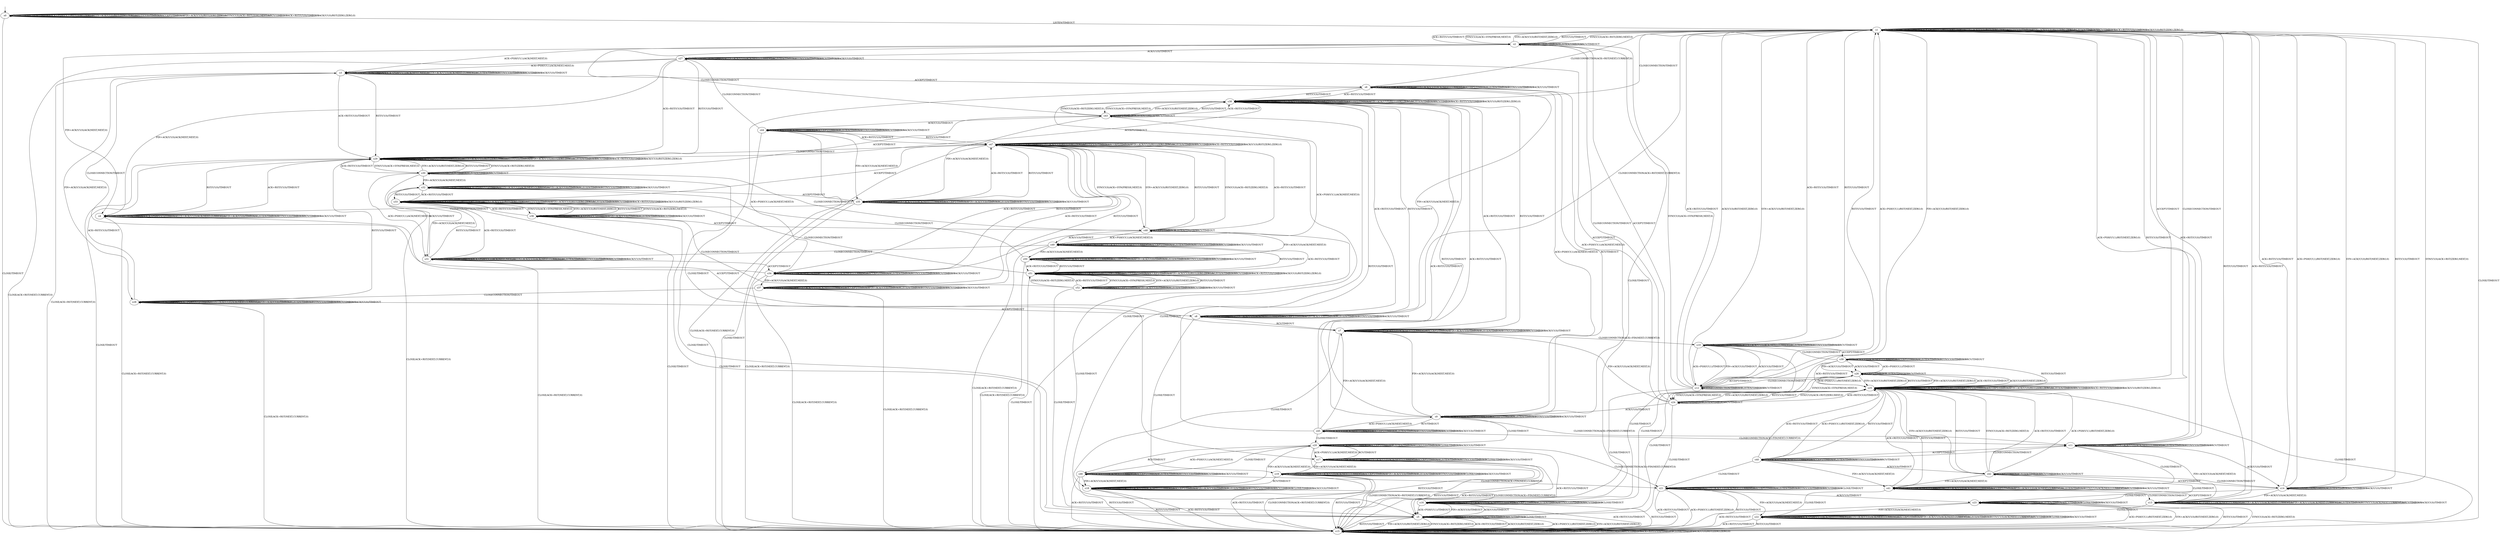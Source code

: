 digraph h10 {
s0 [label="s0"];
s1 [label="s1"];
s15 [label="s15"];
s2 [label="s2"];
s25 [label="s25"];
s3 [label="s3"];
s4 [label="s4"];
s5 [label="s5"];
s24 [label="s24"];
s27 [label="s27"];
s6 [label="s6"];
s7 [label="s7"];
s28 [label="s28"];
s29 [label="s29"];
s8 [label="s8"];
s9 [label="s9"];
s10 [label="s10"];
s17 [label="s17"];
s18 [label="s18"];
s30 [label="s30"];
s38 [label="s38"];
s11 [label="s11"];
s12 [label="s12"];
s16 [label="s16"];
s19 [label="s19"];
s20 [label="s20"];
s31 [label="s31"];
s32 [label="s32"];
s39 [label="s39"];
s43 [label="s43"];
s45 [label="s45"];
s13 [label="s13"];
s14 [label="s14"];
s21 [label="s21"];
s26 [label="s26"];
s33 [label="s33"];
s34 [label="s34"];
s35 [label="s35"];
s40 [label="s40"];
s44 [label="s44"];
s46 [label="s46"];
s22 [label="s22"];
s23 [label="s23"];
s36 [label="s36"];
s37 [label="s37"];
s41 [label="s41"];
s42 [label="s42"];
s47 [label="s47"];
s48 [label="s48"];
s49 [label="s49"];
s50 [label="s50"];
s51 [label="s51"];
s52 [label="s52"];
s0 -> s0 [label="CLOSECONNECTION/TIMEOUT"];
s0 -> s0 [label="ACK+PSH(V,V,1)/RST(ZERO,ZERO,0)"];
s0 -> s0 [label="SYN+ACK(V,V,0)/RST(ZERO,ZERO,0)"];
s0 -> s0 [label="RST(V,V,0)/TIMEOUT"];
s0 -> s0 [label="ACCEPT/TIMEOUT"];
s0 -> s0 [label="FIN+ACK(V,V,0)/RST(ZERO,ZERO,0)"];
s0 -> s1 [label="LISTEN/TIMEOUT"];
s0 -> s0 [label="SYN(V,V,0)/ACK+RST(ZERO,NEXT,0)"];
s0 -> s0 [label="RCV/TIMEOUT"];
s0 -> s0 [label="ACK+RST(V,V,0)/TIMEOUT"];
s0 -> s15 [label="CLOSE/TIMEOUT"];
s0 -> s0 [label="ACK(V,V,0)/RST(ZERO,ZERO,0)"];
s1 -> s1 [label="CLOSECONNECTION/TIMEOUT"];
s1 -> s1 [label="ACK+PSH(V,V,1)/RST(ZERO,ZERO,0)"];
s1 -> s1 [label="SYN+ACK(V,V,0)/RST(ZERO,ZERO,0)"];
s1 -> s1 [label="RST(V,V,0)/TIMEOUT"];
s1 -> s25 [label="ACCEPT/TIMEOUT"];
s1 -> s1 [label="FIN+ACK(V,V,0)/RST(ZERO,ZERO,0)"];
s1 -> s1 [label="LISTEN/TIMEOUT"];
s1 -> s2 [label="SYN(V,V,0)/ACK+SYN(FRESH,NEXT,0)"];
s1 -> s1 [label="RCV/TIMEOUT"];
s1 -> s1 [label="ACK+RST(V,V,0)/TIMEOUT"];
s1 -> s15 [label="CLOSE/TIMEOUT"];
s1 -> s1 [label="ACK(V,V,0)/RST(ZERO,ZERO,0)"];
s15 -> s15 [label="CLOSECONNECTION/TIMEOUT"];
s15 -> s15 [label="ACK+PSH(V,V,1)/RST(ZERO,ZERO,0)"];
s15 -> s15 [label="SYN+ACK(V,V,0)/RST(ZERO,ZERO,0)"];
s15 -> s15 [label="RST(V,V,0)/TIMEOUT"];
s15 -> s15 [label="ACCEPT/TIMEOUT"];
s15 -> s15 [label="FIN+ACK(V,V,0)/RST(ZERO,ZERO,0)"];
s15 -> s15 [label="LISTEN/TIMEOUT"];
s15 -> s15 [label="SYN(V,V,0)/ACK+RST(ZERO,NEXT,0)"];
s15 -> s15 [label="RCV/TIMEOUT"];
s15 -> s15 [label="ACK+RST(V,V,0)/TIMEOUT"];
s15 -> s15 [label="CLOSE/TIMEOUT"];
s15 -> s15 [label="ACK(V,V,0)/RST(ZERO,ZERO,0)"];
s2 -> s2 [label="CLOSECONNECTION/TIMEOUT"];
s2 -> s3 [label="ACK+PSH(V,V,1)/ACK(NEXT,NEXT,0)"];
s2 -> s1 [label="SYN+ACK(V,V,0)/RST(NEXT,ZERO,0)"];
s2 -> s1 [label="RST(V,V,0)/TIMEOUT"];
s2 -> s24 [label="ACCEPT/TIMEOUT"];
s2 -> s4 [label="FIN+ACK(V,V,0)/ACK(NEXT,NEXT,0)"];
s2 -> s2 [label="LISTEN/TIMEOUT"];
s2 -> s1 [label="SYN(V,V,0)/ACK+RST(ZERO,NEXT,0)"];
s2 -> s2 [label="RCV/TIMEOUT"];
s2 -> s1 [label="ACK+RST(V,V,0)/TIMEOUT"];
s2 -> s5 [label="CLOSE/TIMEOUT"];
s2 -> s27 [label="ACK(V,V,0)/TIMEOUT"];
s25 -> s1 [label="CLOSECONNECTION/TIMEOUT"];
s25 -> s25 [label="ACK+PSH(V,V,1)/RST(ZERO,ZERO,0)"];
s25 -> s25 [label="SYN+ACK(V,V,0)/RST(ZERO,ZERO,0)"];
s25 -> s25 [label="RST(V,V,0)/TIMEOUT"];
s25 -> s25 [label="ACCEPT/TIMEOUT"];
s25 -> s25 [label="FIN+ACK(V,V,0)/RST(ZERO,ZERO,0)"];
s25 -> s25 [label="LISTEN/TIMEOUT"];
s25 -> s24 [label="SYN(V,V,0)/ACK+SYN(FRESH,NEXT,0)"];
s25 -> s25 [label="RCV/TIMEOUT"];
s25 -> s25 [label="ACK+RST(V,V,0)/TIMEOUT"];
s25 -> s15 [label="CLOSE/TIMEOUT"];
s25 -> s25 [label="ACK(V,V,0)/RST(ZERO,ZERO,0)"];
s3 -> s3 [label="CLOSECONNECTION/TIMEOUT"];
s3 -> s3 [label="ACK+PSH(V,V,1)/ACK(NEXT,NEXT,0)"];
s3 -> s3 [label="SYN+ACK(V,V,0)/ACK(NEXT,CURRENT,0)"];
s3 -> s29 [label="RST(V,V,0)/TIMEOUT"];
s3 -> s6 [label="ACCEPT/TIMEOUT"];
s3 -> s28 [label="FIN+ACK(V,V,0)/ACK(NEXT,NEXT,0)"];
s3 -> s3 [label="LISTEN/TIMEOUT"];
s3 -> s3 [label="SYN(V,V,0)/TIMEOUT"];
s3 -> s3 [label="RCV/TIMEOUT"];
s3 -> s29 [label="ACK+RST(V,V,0)/TIMEOUT"];
s3 -> s15 [label="CLOSE/ACK+RST(NEXT,CURRENT,0)"];
s3 -> s3 [label="ACK(V,V,0)/TIMEOUT"];
s4 -> s4 [label="CLOSECONNECTION/TIMEOUT"];
s4 -> s4 [label="ACK+PSH(V,V,1)/TIMEOUT"];
s4 -> s4 [label="SYN+ACK(V,V,0)/ACK(NEXT,CURRENT,0)"];
s4 -> s29 [label="RST(V,V,0)/TIMEOUT"];
s4 -> s7 [label="ACCEPT/TIMEOUT"];
s4 -> s4 [label="FIN+ACK(V,V,0)/TIMEOUT"];
s4 -> s4 [label="LISTEN/TIMEOUT"];
s4 -> s4 [label="SYN(V,V,0)/TIMEOUT"];
s4 -> s4 [label="RCV/TIMEOUT"];
s4 -> s29 [label="ACK+RST(V,V,0)/TIMEOUT"];
s4 -> s15 [label="CLOSE/ACK+RST(NEXT,CURRENT,0)"];
s4 -> s4 [label="ACK(V,V,0)/TIMEOUT"];
s5 -> s5 [label="CLOSECONNECTION/TIMEOUT"];
s5 -> s15 [label="ACK+PSH(V,V,1)/RST(NEXT,ZERO,0)"];
s5 -> s15 [label="SYN+ACK(V,V,0)/RST(NEXT,ZERO,0)"];
s5 -> s15 [label="RST(V,V,0)/TIMEOUT"];
s5 -> s5 [label="ACCEPT/TIMEOUT"];
s5 -> s15 [label="FIN+ACK(V,V,0)/RST(NEXT,ZERO,0)"];
s5 -> s5 [label="LISTEN/TIMEOUT"];
s5 -> s15 [label="SYN(V,V,0)/ACK+RST(ZERO,NEXT,0)"];
s5 -> s5 [label="RCV/TIMEOUT"];
s5 -> s15 [label="ACK+RST(V,V,0)/TIMEOUT"];
s5 -> s5 [label="CLOSE/TIMEOUT"];
s5 -> s15 [label="ACK(V,V,0)/RST(NEXT,ZERO,0)"];
s24 -> s2 [label="CLOSECONNECTION/TIMEOUT"];
s24 -> s6 [label="ACK+PSH(V,V,1)/ACK(NEXT,NEXT,0)"];
s24 -> s25 [label="SYN+ACK(V,V,0)/RST(NEXT,ZERO,0)"];
s24 -> s25 [label="RST(V,V,0)/TIMEOUT"];
s24 -> s24 [label="ACCEPT/TIMEOUT"];
s24 -> s7 [label="FIN+ACK(V,V,0)/ACK(NEXT,NEXT,0)"];
s24 -> s24 [label="LISTEN/TIMEOUT"];
s24 -> s25 [label="SYN(V,V,0)/ACK+RST(ZERO,NEXT,0)"];
s24 -> s24 [label="RCV/TIMEOUT"];
s24 -> s25 [label="ACK+RST(V,V,0)/TIMEOUT"];
s24 -> s5 [label="CLOSE/TIMEOUT"];
s24 -> s9 [label="ACK(V,V,0)/TIMEOUT"];
s27 -> s27 [label="CLOSECONNECTION/TIMEOUT"];
s27 -> s3 [label="ACK+PSH(V,V,1)/ACK(NEXT,NEXT,0)"];
s27 -> s27 [label="SYN+ACK(V,V,0)/ACK(NEXT,CURRENT,0)"];
s27 -> s29 [label="RST(V,V,0)/TIMEOUT"];
s27 -> s9 [label="ACCEPT/TIMEOUT"];
s27 -> s4 [label="FIN+ACK(V,V,0)/ACK(NEXT,NEXT,0)"];
s27 -> s27 [label="LISTEN/TIMEOUT"];
s27 -> s27 [label="SYN(V,V,0)/TIMEOUT"];
s27 -> s27 [label="RCV/TIMEOUT"];
s27 -> s29 [label="ACK+RST(V,V,0)/TIMEOUT"];
s27 -> s15 [label="CLOSE/ACK+RST(NEXT,CURRENT,0)"];
s27 -> s27 [label="ACK(V,V,0)/TIMEOUT"];
s6 -> s1 [label="CLOSECONNECTION/ACK+RST(NEXT,CURRENT,0)"];
s6 -> s6 [label="ACK+PSH(V,V,1)/ACK(NEXT,NEXT,0)"];
s6 -> s6 [label="SYN+ACK(V,V,0)/ACK(NEXT,CURRENT,0)"];
s6 -> s38 [label="RST(V,V,0)/TIMEOUT"];
s6 -> s6 [label="ACCEPT/TIMEOUT"];
s6 -> s8 [label="FIN+ACK(V,V,0)/ACK(NEXT,NEXT,0)"];
s6 -> s6 [label="LISTEN/TIMEOUT"];
s6 -> s6 [label="SYN(V,V,0)/TIMEOUT"];
s6 -> s9 [label="RCV/TIMEOUT"];
s6 -> s38 [label="ACK+RST(V,V,0)/TIMEOUT"];
s6 -> s17 [label="CLOSE/TIMEOUT"];
s6 -> s6 [label="ACK(V,V,0)/TIMEOUT"];
s7 -> s10 [label="CLOSECONNECTION/ACK+FIN(NEXT,CURRENT,0)"];
s7 -> s7 [label="ACK+PSH(V,V,1)/TIMEOUT"];
s7 -> s7 [label="SYN+ACK(V,V,0)/ACK(NEXT,CURRENT,0)"];
s7 -> s38 [label="RST(V,V,0)/TIMEOUT"];
s7 -> s7 [label="ACCEPT/TIMEOUT"];
s7 -> s7 [label="FIN+ACK(V,V,0)/TIMEOUT"];
s7 -> s7 [label="LISTEN/TIMEOUT"];
s7 -> s7 [label="SYN(V,V,0)/TIMEOUT"];
s7 -> s7 [label="RCV/TIMEOUT"];
s7 -> s38 [label="ACK+RST(V,V,0)/TIMEOUT"];
s7 -> s18 [label="CLOSE/TIMEOUT"];
s7 -> s7 [label="ACK(V,V,0)/TIMEOUT"];
s28 -> s28 [label="CLOSECONNECTION/TIMEOUT"];
s28 -> s28 [label="ACK+PSH(V,V,1)/TIMEOUT"];
s28 -> s28 [label="SYN+ACK(V,V,0)/ACK(NEXT,CURRENT,0)"];
s28 -> s29 [label="RST(V,V,0)/TIMEOUT"];
s28 -> s8 [label="ACCEPT/TIMEOUT"];
s28 -> s28 [label="FIN+ACK(V,V,0)/TIMEOUT"];
s28 -> s28 [label="LISTEN/TIMEOUT"];
s28 -> s28 [label="SYN(V,V,0)/TIMEOUT"];
s28 -> s28 [label="RCV/TIMEOUT"];
s28 -> s29 [label="ACK+RST(V,V,0)/TIMEOUT"];
s28 -> s15 [label="CLOSE/ACK+RST(NEXT,CURRENT,0)"];
s28 -> s28 [label="ACK(V,V,0)/TIMEOUT"];
s29 -> s29 [label="CLOSECONNECTION/TIMEOUT"];
s29 -> s29 [label="ACK+PSH(V,V,1)/RST(ZERO,ZERO,0)"];
s29 -> s29 [label="SYN+ACK(V,V,0)/RST(ZERO,ZERO,0)"];
s29 -> s29 [label="RST(V,V,0)/TIMEOUT"];
s29 -> s38 [label="ACCEPT/TIMEOUT"];
s29 -> s29 [label="FIN+ACK(V,V,0)/RST(ZERO,ZERO,0)"];
s29 -> s29 [label="LISTEN/TIMEOUT"];
s29 -> s30 [label="SYN(V,V,0)/ACK+SYN(FRESH,NEXT,0)"];
s29 -> s29 [label="RCV/TIMEOUT"];
s29 -> s29 [label="ACK+RST(V,V,0)/TIMEOUT"];
s29 -> s15 [label="CLOSE/TIMEOUT"];
s29 -> s29 [label="ACK(V,V,0)/RST(ZERO,ZERO,0)"];
s8 -> s1 [label="CLOSECONNECTION/ACK+RST(NEXT,CURRENT,0)"];
s8 -> s8 [label="ACK+PSH(V,V,1)/TIMEOUT"];
s8 -> s8 [label="SYN+ACK(V,V,0)/ACK(NEXT,CURRENT,0)"];
s8 -> s38 [label="RST(V,V,0)/TIMEOUT"];
s8 -> s8 [label="ACCEPT/TIMEOUT"];
s8 -> s8 [label="FIN+ACK(V,V,0)/TIMEOUT"];
s8 -> s8 [label="LISTEN/TIMEOUT"];
s8 -> s8 [label="SYN(V,V,0)/TIMEOUT"];
s8 -> s7 [label="RCV/TIMEOUT"];
s8 -> s38 [label="ACK+RST(V,V,0)/TIMEOUT"];
s8 -> s19 [label="CLOSE/TIMEOUT"];
s8 -> s8 [label="ACK(V,V,0)/TIMEOUT"];
s9 -> s11 [label="CLOSECONNECTION/ACK+FIN(NEXT,CURRENT,0)"];
s9 -> s6 [label="ACK+PSH(V,V,1)/ACK(NEXT,NEXT,0)"];
s9 -> s9 [label="SYN+ACK(V,V,0)/ACK(NEXT,CURRENT,0)"];
s9 -> s38 [label="RST(V,V,0)/TIMEOUT"];
s9 -> s9 [label="ACCEPT/TIMEOUT"];
s9 -> s7 [label="FIN+ACK(V,V,0)/ACK(NEXT,NEXT,0)"];
s9 -> s9 [label="LISTEN/TIMEOUT"];
s9 -> s9 [label="SYN(V,V,0)/TIMEOUT"];
s9 -> s45 [label="RCV/TIMEOUT"];
s9 -> s38 [label="ACK+RST(V,V,0)/TIMEOUT"];
s9 -> s20 [label="CLOSE/TIMEOUT"];
s9 -> s9 [label="ACK(V,V,0)/TIMEOUT"];
s10 -> s10 [label="CLOSECONNECTION/TIMEOUT"];
s10 -> s12 [label="ACK+PSH(V,V,1)/TIMEOUT"];
s10 -> s10 [label="SYN+ACK(V,V,0)/ACK(NEXT,CURRENT,0)"];
s10 -> s1 [label="RST(V,V,0)/TIMEOUT"];
s10 -> s39 [label="ACCEPT/TIMEOUT"];
s10 -> s12 [label="FIN+ACK(V,V,0)/TIMEOUT"];
s10 -> s10 [label="LISTEN/TIMEOUT"];
s10 -> s10 [label="SYN(V,V,0)/TIMEOUT"];
s10 -> s10 [label="RCV/TIMEOUT"];
s10 -> s1 [label="ACK+RST(V,V,0)/TIMEOUT"];
s10 -> s16 [label="CLOSE/TIMEOUT"];
s10 -> s12 [label="ACK(V,V,0)/TIMEOUT"];
s17 -> s15 [label="CLOSECONNECTION/ACK+RST(NEXT,CURRENT,0)"];
s17 -> s17 [label="ACK+PSH(V,V,1)/ACK(NEXT,NEXT,0)"];
s17 -> s17 [label="SYN+ACK(V,V,0)/ACK(NEXT,CURRENT,0)"];
s17 -> s15 [label="RST(V,V,0)/TIMEOUT"];
s17 -> s17 [label="ACCEPT/TIMEOUT"];
s17 -> s19 [label="FIN+ACK(V,V,0)/ACK(NEXT,NEXT,0)"];
s17 -> s17 [label="LISTEN/TIMEOUT"];
s17 -> s17 [label="SYN(V,V,0)/TIMEOUT"];
s17 -> s20 [label="RCV/TIMEOUT"];
s17 -> s15 [label="ACK+RST(V,V,0)/TIMEOUT"];
s17 -> s17 [label="CLOSE/TIMEOUT"];
s17 -> s17 [label="ACK(V,V,0)/TIMEOUT"];
s18 -> s16 [label="CLOSECONNECTION/ACK+FIN(NEXT,CURRENT,0)"];
s18 -> s18 [label="ACK+PSH(V,V,1)/TIMEOUT"];
s18 -> s18 [label="SYN+ACK(V,V,0)/ACK(NEXT,CURRENT,0)"];
s18 -> s15 [label="RST(V,V,0)/TIMEOUT"];
s18 -> s18 [label="ACCEPT/TIMEOUT"];
s18 -> s18 [label="FIN+ACK(V,V,0)/TIMEOUT"];
s18 -> s18 [label="LISTEN/TIMEOUT"];
s18 -> s18 [label="SYN(V,V,0)/TIMEOUT"];
s18 -> s18 [label="RCV/TIMEOUT"];
s18 -> s15 [label="ACK+RST(V,V,0)/TIMEOUT"];
s18 -> s18 [label="CLOSE/TIMEOUT"];
s18 -> s18 [label="ACK(V,V,0)/TIMEOUT"];
s30 -> s30 [label="CLOSECONNECTION/TIMEOUT"];
s30 -> s31 [label="ACK+PSH(V,V,1)/ACK(NEXT,NEXT,0)"];
s30 -> s29 [label="SYN+ACK(V,V,0)/RST(NEXT,ZERO,0)"];
s30 -> s29 [label="RST(V,V,0)/TIMEOUT"];
s30 -> s43 [label="ACCEPT/TIMEOUT"];
s30 -> s32 [label="FIN+ACK(V,V,0)/ACK(NEXT,NEXT,0)"];
s30 -> s30 [label="LISTEN/TIMEOUT"];
s30 -> s29 [label="SYN(V,V,0)/ACK+RST(ZERO,NEXT,0)"];
s30 -> s30 [label="RCV/TIMEOUT"];
s30 -> s29 [label="ACK+RST(V,V,0)/TIMEOUT"];
s30 -> s5 [label="CLOSE/TIMEOUT"];
s30 -> s31 [label="ACK(V,V,0)/TIMEOUT"];
s38 -> s1 [label="CLOSECONNECTION/TIMEOUT"];
s38 -> s38 [label="ACK+PSH(V,V,1)/RST(ZERO,ZERO,0)"];
s38 -> s38 [label="SYN+ACK(V,V,0)/RST(ZERO,ZERO,0)"];
s38 -> s38 [label="RST(V,V,0)/TIMEOUT"];
s38 -> s38 [label="ACCEPT/TIMEOUT"];
s38 -> s38 [label="FIN+ACK(V,V,0)/RST(ZERO,ZERO,0)"];
s38 -> s38 [label="LISTEN/TIMEOUT"];
s38 -> s43 [label="SYN(V,V,0)/ACK+SYN(FRESH,NEXT,0)"];
s38 -> s38 [label="RCV/TIMEOUT"];
s38 -> s38 [label="ACK+RST(V,V,0)/TIMEOUT"];
s38 -> s15 [label="CLOSE/TIMEOUT"];
s38 -> s38 [label="ACK(V,V,0)/RST(ZERO,ZERO,0)"];
s11 -> s11 [label="CLOSECONNECTION/TIMEOUT"];
s11 -> s1 [label="ACK+PSH(V,V,1)/RST(NEXT,ZERO,0)"];
s11 -> s11 [label="SYN+ACK(V,V,0)/ACK(NEXT,CURRENT,0)"];
s11 -> s1 [label="RST(V,V,0)/TIMEOUT"];
s11 -> s40 [label="ACCEPT/TIMEOUT"];
s11 -> s13 [label="FIN+ACK(V,V,0)/ACK(NEXT,NEXT,0)"];
s11 -> s11 [label="LISTEN/TIMEOUT"];
s11 -> s11 [label="SYN(V,V,0)/TIMEOUT"];
s11 -> s11 [label="RCV/TIMEOUT"];
s11 -> s1 [label="ACK+RST(V,V,0)/TIMEOUT"];
s11 -> s21 [label="CLOSE/TIMEOUT"];
s11 -> s14 [label="ACK(V,V,0)/TIMEOUT"];
s12 -> s12 [label="CLOSECONNECTION/TIMEOUT"];
s12 -> s1 [label="ACK+PSH(V,V,1)/RST(NEXT,ZERO,0)"];
s12 -> s1 [label="SYN+ACK(V,V,0)/RST(NEXT,ZERO,0)"];
s12 -> s1 [label="RST(V,V,0)/TIMEOUT"];
s12 -> s26 [label="ACCEPT/TIMEOUT"];
s12 -> s1 [label="FIN+ACK(V,V,0)/RST(NEXT,ZERO,0)"];
s12 -> s12 [label="LISTEN/TIMEOUT"];
s12 -> s2 [label="SYN(V,V,0)/ACK+SYN(FRESH,NEXT,0)"];
s12 -> s12 [label="RCV/TIMEOUT"];
s12 -> s1 [label="ACK+RST(V,V,0)/TIMEOUT"];
s12 -> s5 [label="CLOSE/TIMEOUT"];
s12 -> s1 [label="ACK(V,V,0)/RST(NEXT,ZERO,0)"];
s16 -> s16 [label="CLOSECONNECTION/TIMEOUT"];
s16 -> s5 [label="ACK+PSH(V,V,1)/TIMEOUT"];
s16 -> s16 [label="SYN+ACK(V,V,0)/ACK(NEXT,CURRENT,0)"];
s16 -> s15 [label="RST(V,V,0)/TIMEOUT"];
s16 -> s16 [label="ACCEPT/TIMEOUT"];
s16 -> s5 [label="FIN+ACK(V,V,0)/TIMEOUT"];
s16 -> s16 [label="LISTEN/TIMEOUT"];
s16 -> s16 [label="SYN(V,V,0)/TIMEOUT"];
s16 -> s16 [label="RCV/TIMEOUT"];
s16 -> s15 [label="ACK+RST(V,V,0)/TIMEOUT"];
s16 -> s16 [label="CLOSE/TIMEOUT"];
s16 -> s5 [label="ACK(V,V,0)/TIMEOUT"];
s19 -> s15 [label="CLOSECONNECTION/ACK+RST(NEXT,CURRENT,0)"];
s19 -> s19 [label="ACK+PSH(V,V,1)/TIMEOUT"];
s19 -> s19 [label="SYN+ACK(V,V,0)/ACK(NEXT,CURRENT,0)"];
s19 -> s15 [label="RST(V,V,0)/TIMEOUT"];
s19 -> s19 [label="ACCEPT/TIMEOUT"];
s19 -> s19 [label="FIN+ACK(V,V,0)/TIMEOUT"];
s19 -> s19 [label="LISTEN/TIMEOUT"];
s19 -> s19 [label="SYN(V,V,0)/TIMEOUT"];
s19 -> s18 [label="RCV/TIMEOUT"];
s19 -> s15 [label="ACK+RST(V,V,0)/TIMEOUT"];
s19 -> s19 [label="CLOSE/TIMEOUT"];
s19 -> s19 [label="ACK(V,V,0)/TIMEOUT"];
s20 -> s21 [label="CLOSECONNECTION/ACK+FIN(NEXT,CURRENT,0)"];
s20 -> s17 [label="ACK+PSH(V,V,1)/ACK(NEXT,NEXT,0)"];
s20 -> s20 [label="SYN+ACK(V,V,0)/ACK(NEXT,CURRENT,0)"];
s20 -> s15 [label="RST(V,V,0)/TIMEOUT"];
s20 -> s20 [label="ACCEPT/TIMEOUT"];
s20 -> s18 [label="FIN+ACK(V,V,0)/ACK(NEXT,NEXT,0)"];
s20 -> s20 [label="LISTEN/TIMEOUT"];
s20 -> s20 [label="SYN(V,V,0)/TIMEOUT"];
s20 -> s46 [label="RCV/TIMEOUT"];
s20 -> s15 [label="ACK+RST(V,V,0)/TIMEOUT"];
s20 -> s20 [label="CLOSE/TIMEOUT"];
s20 -> s20 [label="ACK(V,V,0)/TIMEOUT"];
s31 -> s31 [label="CLOSECONNECTION/TIMEOUT"];
s31 -> s31 [label="ACK+PSH(V,V,1)/ACK(NEXT,NEXT,0)"];
s31 -> s31 [label="SYN+ACK(V,V,0)/ACK(NEXT,CURRENT,0)"];
s31 -> s33 [label="RST(V,V,0)/TIMEOUT"];
s31 -> s34 [label="ACCEPT/TIMEOUT"];
s31 -> s32 [label="FIN+ACK(V,V,0)/ACK(NEXT,NEXT,0)"];
s31 -> s31 [label="LISTEN/TIMEOUT"];
s31 -> s31 [label="SYN(V,V,0)/TIMEOUT"];
s31 -> s31 [label="RCV/TIMEOUT"];
s31 -> s33 [label="ACK+RST(V,V,0)/TIMEOUT"];
s31 -> s15 [label="CLOSE/ACK+RST(NEXT,CURRENT,0)"];
s31 -> s31 [label="ACK(V,V,0)/TIMEOUT"];
s32 -> s32 [label="CLOSECONNECTION/TIMEOUT"];
s32 -> s32 [label="ACK+PSH(V,V,1)/TIMEOUT"];
s32 -> s32 [label="SYN+ACK(V,V,0)/ACK(NEXT,CURRENT,0)"];
s32 -> s33 [label="RST(V,V,0)/TIMEOUT"];
s32 -> s35 [label="ACCEPT/TIMEOUT"];
s32 -> s32 [label="FIN+ACK(V,V,0)/TIMEOUT"];
s32 -> s32 [label="LISTEN/TIMEOUT"];
s32 -> s32 [label="SYN(V,V,0)/TIMEOUT"];
s32 -> s32 [label="RCV/TIMEOUT"];
s32 -> s33 [label="ACK+RST(V,V,0)/TIMEOUT"];
s32 -> s15 [label="CLOSE/ACK+RST(NEXT,CURRENT,0)"];
s32 -> s32 [label="ACK(V,V,0)/TIMEOUT"];
s39 -> s10 [label="CLOSECONNECTION/TIMEOUT"];
s39 -> s26 [label="ACK+PSH(V,V,1)/TIMEOUT"];
s39 -> s39 [label="SYN+ACK(V,V,0)/ACK(NEXT,CURRENT,0)"];
s39 -> s25 [label="RST(V,V,0)/TIMEOUT"];
s39 -> s39 [label="ACCEPT/TIMEOUT"];
s39 -> s26 [label="FIN+ACK(V,V,0)/TIMEOUT"];
s39 -> s39 [label="LISTEN/TIMEOUT"];
s39 -> s39 [label="SYN(V,V,0)/TIMEOUT"];
s39 -> s39 [label="RCV/TIMEOUT"];
s39 -> s25 [label="ACK+RST(V,V,0)/TIMEOUT"];
s39 -> s16 [label="CLOSE/TIMEOUT"];
s39 -> s26 [label="ACK(V,V,0)/TIMEOUT"];
s43 -> s2 [label="CLOSECONNECTION/TIMEOUT"];
s43 -> s34 [label="ACK+PSH(V,V,1)/ACK(NEXT,NEXT,0)"];
s43 -> s38 [label="SYN+ACK(V,V,0)/RST(NEXT,ZERO,0)"];
s43 -> s38 [label="RST(V,V,0)/TIMEOUT"];
s43 -> s43 [label="ACCEPT/TIMEOUT"];
s43 -> s35 [label="FIN+ACK(V,V,0)/ACK(NEXT,NEXT,0)"];
s43 -> s43 [label="LISTEN/TIMEOUT"];
s43 -> s38 [label="SYN(V,V,0)/ACK+RST(ZERO,NEXT,0)"];
s43 -> s43 [label="RCV/TIMEOUT"];
s43 -> s38 [label="ACK+RST(V,V,0)/TIMEOUT"];
s43 -> s5 [label="CLOSE/TIMEOUT"];
s43 -> s44 [label="ACK(V,V,0)/TIMEOUT"];
s45 -> s11 [label="CLOSECONNECTION/ACK+FIN(NEXT,CURRENT,0)"];
s45 -> s9 [label="ACK+PSH(V,V,1)/ACK(NEXT,NEXT,0)"];
s45 -> s45 [label="SYN+ACK(V,V,0)/ACK(NEXT,CURRENT,0)"];
s45 -> s38 [label="RST(V,V,0)/TIMEOUT"];
s45 -> s45 [label="ACCEPT/TIMEOUT"];
s45 -> s7 [label="FIN+ACK(V,V,0)/ACK(NEXT,NEXT,0)"];
s45 -> s45 [label="LISTEN/TIMEOUT"];
s45 -> s45 [label="SYN(V,V,0)/TIMEOUT"];
s45 -> s45 [label="RCV/TIMEOUT"];
s45 -> s38 [label="ACK+RST(V,V,0)/TIMEOUT"];
s45 -> s20 [label="CLOSE/TIMEOUT"];
s45 -> s45 [label="ACK(V,V,0)/TIMEOUT"];
s13 -> s13 [label="CLOSECONNECTION/TIMEOUT"];
s13 -> s13 [label="ACK+PSH(V,V,1)/ACK(NEXT,CURRENT,0)"];
s13 -> s13 [label="SYN+ACK(V,V,0)/ACK(NEXT,CURRENT,0)"];
s13 -> s1 [label="RST(V,V,0)/TIMEOUT"];
s13 -> s41 [label="ACCEPT/TIMEOUT"];
s13 -> s13 [label="FIN+ACK(V,V,0)/ACK(NEXT,CURRENT,0)"];
s13 -> s13 [label="LISTEN/TIMEOUT"];
s13 -> s13 [label="SYN(V,V,0)/ACK(NEXT,CURRENT,0)"];
s13 -> s13 [label="RCV/TIMEOUT"];
s13 -> s1 [label="ACK+RST(V,V,0)/TIMEOUT"];
s13 -> s22 [label="CLOSE/TIMEOUT"];
s13 -> s13 [label="ACK(V,V,0)/TIMEOUT"];
s14 -> s14 [label="CLOSECONNECTION/TIMEOUT"];
s14 -> s1 [label="ACK+PSH(V,V,1)/RST(NEXT,ZERO,0)"];
s14 -> s1 [label="SYN+ACK(V,V,0)/RST(NEXT,ZERO,0)"];
s14 -> s1 [label="RST(V,V,0)/TIMEOUT"];
s14 -> s42 [label="ACCEPT/TIMEOUT"];
s14 -> s13 [label="FIN+ACK(V,V,0)/ACK(NEXT,NEXT,0)"];
s14 -> s14 [label="LISTEN/TIMEOUT"];
s14 -> s1 [label="SYN(V,V,0)/ACK+RST(ZERO,NEXT,0)"];
s14 -> s14 [label="RCV/TIMEOUT"];
s14 -> s1 [label="ACK+RST(V,V,0)/TIMEOUT"];
s14 -> s23 [label="CLOSE/TIMEOUT"];
s14 -> s14 [label="ACK(V,V,0)/TIMEOUT"];
s21 -> s21 [label="CLOSECONNECTION/TIMEOUT"];
s21 -> s15 [label="ACK+PSH(V,V,1)/RST(NEXT,ZERO,0)"];
s21 -> s21 [label="SYN+ACK(V,V,0)/ACK(NEXT,CURRENT,0)"];
s21 -> s15 [label="RST(V,V,0)/TIMEOUT"];
s21 -> s21 [label="ACCEPT/TIMEOUT"];
s21 -> s22 [label="FIN+ACK(V,V,0)/ACK(NEXT,NEXT,0)"];
s21 -> s21 [label="LISTEN/TIMEOUT"];
s21 -> s21 [label="SYN(V,V,0)/TIMEOUT"];
s21 -> s21 [label="RCV/TIMEOUT"];
s21 -> s15 [label="ACK+RST(V,V,0)/TIMEOUT"];
s21 -> s21 [label="CLOSE/TIMEOUT"];
s21 -> s23 [label="ACK(V,V,0)/TIMEOUT"];
s26 -> s12 [label="CLOSECONNECTION/TIMEOUT"];
s26 -> s25 [label="ACK+PSH(V,V,1)/RST(NEXT,ZERO,0)"];
s26 -> s25 [label="SYN+ACK(V,V,0)/RST(NEXT,ZERO,0)"];
s26 -> s25 [label="RST(V,V,0)/TIMEOUT"];
s26 -> s26 [label="ACCEPT/TIMEOUT"];
s26 -> s25 [label="FIN+ACK(V,V,0)/RST(NEXT,ZERO,0)"];
s26 -> s26 [label="LISTEN/TIMEOUT"];
s26 -> s24 [label="SYN(V,V,0)/ACK+SYN(FRESH,NEXT,0)"];
s26 -> s26 [label="RCV/TIMEOUT"];
s26 -> s25 [label="ACK+RST(V,V,0)/TIMEOUT"];
s26 -> s5 [label="CLOSE/TIMEOUT"];
s26 -> s25 [label="ACK(V,V,0)/RST(NEXT,ZERO,0)"];
s33 -> s33 [label="CLOSECONNECTION/TIMEOUT"];
s33 -> s33 [label="ACK+PSH(V,V,1)/RST(ZERO,ZERO,0)"];
s33 -> s33 [label="SYN+ACK(V,V,0)/RST(ZERO,ZERO,0)"];
s33 -> s33 [label="RST(V,V,0)/TIMEOUT"];
s33 -> s47 [label="ACCEPT/TIMEOUT"];
s33 -> s33 [label="FIN+ACK(V,V,0)/RST(ZERO,ZERO,0)"];
s33 -> s33 [label="LISTEN/TIMEOUT"];
s33 -> s36 [label="SYN(V,V,0)/ACK+SYN(FRESH,NEXT,0)"];
s33 -> s33 [label="RCV/TIMEOUT"];
s33 -> s33 [label="ACK+RST(V,V,0)/TIMEOUT"];
s33 -> s15 [label="CLOSE/TIMEOUT"];
s33 -> s33 [label="ACK(V,V,0)/RST(ZERO,ZERO,0)"];
s34 -> s3 [label="CLOSECONNECTION/TIMEOUT"];
s34 -> s34 [label="ACK+PSH(V,V,1)/ACK(NEXT,NEXT,0)"];
s34 -> s34 [label="SYN+ACK(V,V,0)/ACK(NEXT,CURRENT,0)"];
s34 -> s47 [label="RST(V,V,0)/TIMEOUT"];
s34 -> s34 [label="ACCEPT/TIMEOUT"];
s34 -> s37 [label="FIN+ACK(V,V,0)/ACK(NEXT,NEXT,0)"];
s34 -> s34 [label="LISTEN/TIMEOUT"];
s34 -> s34 [label="SYN(V,V,0)/TIMEOUT"];
s34 -> s34 [label="RCV/TIMEOUT"];
s34 -> s47 [label="ACK+RST(V,V,0)/TIMEOUT"];
s34 -> s15 [label="CLOSE/ACK+RST(NEXT,CURRENT,0)"];
s34 -> s34 [label="ACK(V,V,0)/TIMEOUT"];
s35 -> s4 [label="CLOSECONNECTION/TIMEOUT"];
s35 -> s35 [label="ACK+PSH(V,V,1)/TIMEOUT"];
s35 -> s35 [label="SYN+ACK(V,V,0)/ACK(NEXT,CURRENT,0)"];
s35 -> s47 [label="RST(V,V,0)/TIMEOUT"];
s35 -> s35 [label="ACCEPT/TIMEOUT"];
s35 -> s35 [label="FIN+ACK(V,V,0)/TIMEOUT"];
s35 -> s35 [label="LISTEN/TIMEOUT"];
s35 -> s35 [label="SYN(V,V,0)/TIMEOUT"];
s35 -> s35 [label="RCV/TIMEOUT"];
s35 -> s47 [label="ACK+RST(V,V,0)/TIMEOUT"];
s35 -> s15 [label="CLOSE/ACK+RST(NEXT,CURRENT,0)"];
s35 -> s35 [label="ACK(V,V,0)/TIMEOUT"];
s40 -> s11 [label="CLOSECONNECTION/TIMEOUT"];
s40 -> s25 [label="ACK+PSH(V,V,1)/RST(NEXT,ZERO,0)"];
s40 -> s40 [label="SYN+ACK(V,V,0)/ACK(NEXT,CURRENT,0)"];
s40 -> s25 [label="RST(V,V,0)/TIMEOUT"];
s40 -> s40 [label="ACCEPT/TIMEOUT"];
s40 -> s41 [label="FIN+ACK(V,V,0)/ACK(NEXT,NEXT,0)"];
s40 -> s40 [label="LISTEN/TIMEOUT"];
s40 -> s40 [label="SYN(V,V,0)/TIMEOUT"];
s40 -> s40 [label="RCV/TIMEOUT"];
s40 -> s25 [label="ACK+RST(V,V,0)/TIMEOUT"];
s40 -> s21 [label="CLOSE/TIMEOUT"];
s40 -> s42 [label="ACK(V,V,0)/TIMEOUT"];
s44 -> s27 [label="CLOSECONNECTION/TIMEOUT"];
s44 -> s34 [label="ACK+PSH(V,V,1)/ACK(NEXT,NEXT,0)"];
s44 -> s44 [label="SYN+ACK(V,V,0)/ACK(NEXT,CURRENT,0)"];
s44 -> s47 [label="RST(V,V,0)/TIMEOUT"];
s44 -> s44 [label="ACCEPT/TIMEOUT"];
s44 -> s35 [label="FIN+ACK(V,V,0)/ACK(NEXT,NEXT,0)"];
s44 -> s44 [label="LISTEN/TIMEOUT"];
s44 -> s44 [label="SYN(V,V,0)/TIMEOUT"];
s44 -> s44 [label="RCV/TIMEOUT"];
s44 -> s47 [label="ACK+RST(V,V,0)/TIMEOUT"];
s44 -> s15 [label="CLOSE/ACK+RST(NEXT,CURRENT,0)"];
s44 -> s44 [label="ACK(V,V,0)/TIMEOUT"];
s46 -> s21 [label="CLOSECONNECTION/ACK+FIN(NEXT,CURRENT,0)"];
s46 -> s20 [label="ACK+PSH(V,V,1)/ACK(NEXT,NEXT,0)"];
s46 -> s46 [label="SYN+ACK(V,V,0)/ACK(NEXT,CURRENT,0)"];
s46 -> s15 [label="RST(V,V,0)/TIMEOUT"];
s46 -> s46 [label="ACCEPT/TIMEOUT"];
s46 -> s18 [label="FIN+ACK(V,V,0)/ACK(NEXT,NEXT,0)"];
s46 -> s46 [label="LISTEN/TIMEOUT"];
s46 -> s46 [label="SYN(V,V,0)/TIMEOUT"];
s46 -> s46 [label="RCV/TIMEOUT"];
s46 -> s15 [label="ACK+RST(V,V,0)/TIMEOUT"];
s46 -> s20 [label="CLOSE/TIMEOUT"];
s46 -> s46 [label="ACK(V,V,0)/TIMEOUT"];
s22 -> s22 [label="CLOSECONNECTION/TIMEOUT"];
s22 -> s22 [label="ACK+PSH(V,V,1)/ACK(NEXT,CURRENT,0)"];
s22 -> s22 [label="SYN+ACK(V,V,0)/ACK(NEXT,CURRENT,0)"];
s22 -> s15 [label="RST(V,V,0)/TIMEOUT"];
s22 -> s22 [label="ACCEPT/TIMEOUT"];
s22 -> s22 [label="FIN+ACK(V,V,0)/ACK(NEXT,CURRENT,0)"];
s22 -> s22 [label="LISTEN/TIMEOUT"];
s22 -> s22 [label="SYN(V,V,0)/ACK(NEXT,CURRENT,0)"];
s22 -> s22 [label="RCV/TIMEOUT"];
s22 -> s15 [label="ACK+RST(V,V,0)/TIMEOUT"];
s22 -> s22 [label="CLOSE/TIMEOUT"];
s22 -> s22 [label="ACK(V,V,0)/TIMEOUT"];
s23 -> s23 [label="CLOSECONNECTION/TIMEOUT"];
s23 -> s15 [label="ACK+PSH(V,V,1)/RST(NEXT,ZERO,0)"];
s23 -> s15 [label="SYN+ACK(V,V,0)/RST(NEXT,ZERO,0)"];
s23 -> s15 [label="RST(V,V,0)/TIMEOUT"];
s23 -> s23 [label="ACCEPT/TIMEOUT"];
s23 -> s22 [label="FIN+ACK(V,V,0)/ACK(NEXT,NEXT,0)"];
s23 -> s23 [label="LISTEN/TIMEOUT"];
s23 -> s15 [label="SYN(V,V,0)/ACK+RST(ZERO,NEXT,0)"];
s23 -> s23 [label="RCV/TIMEOUT"];
s23 -> s15 [label="ACK+RST(V,V,0)/TIMEOUT"];
s23 -> s23 [label="CLOSE/TIMEOUT"];
s23 -> s23 [label="ACK(V,V,0)/TIMEOUT"];
s36 -> s36 [label="CLOSECONNECTION/TIMEOUT"];
s36 -> s36 [label="ACK+PSH(V,V,1)/TIMEOUT"];
s36 -> s33 [label="SYN+ACK(V,V,0)/RST(NEXT,ZERO,0)"];
s36 -> s33 [label="RST(V,V,0)/TIMEOUT"];
s36 -> s48 [label="ACCEPT/TIMEOUT"];
s36 -> s36 [label="FIN+ACK(V,V,0)/TIMEOUT"];
s36 -> s36 [label="LISTEN/TIMEOUT"];
s36 -> s33 [label="SYN(V,V,0)/ACK+RST(ZERO,NEXT,0)"];
s36 -> s36 [label="RCV/TIMEOUT"];
s36 -> s33 [label="ACK+RST(V,V,0)/TIMEOUT"];
s36 -> s5 [label="CLOSE/TIMEOUT"];
s36 -> s36 [label="ACK(V,V,0)/TIMEOUT"];
s37 -> s28 [label="CLOSECONNECTION/TIMEOUT"];
s37 -> s37 [label="ACK+PSH(V,V,1)/TIMEOUT"];
s37 -> s37 [label="SYN+ACK(V,V,0)/ACK(NEXT,CURRENT,0)"];
s37 -> s47 [label="RST(V,V,0)/TIMEOUT"];
s37 -> s37 [label="ACCEPT/TIMEOUT"];
s37 -> s37 [label="FIN+ACK(V,V,0)/TIMEOUT"];
s37 -> s37 [label="LISTEN/TIMEOUT"];
s37 -> s37 [label="SYN(V,V,0)/TIMEOUT"];
s37 -> s37 [label="RCV/TIMEOUT"];
s37 -> s47 [label="ACK+RST(V,V,0)/TIMEOUT"];
s37 -> s15 [label="CLOSE/ACK+RST(NEXT,CURRENT,0)"];
s37 -> s37 [label="ACK(V,V,0)/TIMEOUT"];
s41 -> s13 [label="CLOSECONNECTION/TIMEOUT"];
s41 -> s41 [label="ACK+PSH(V,V,1)/ACK(NEXT,CURRENT,0)"];
s41 -> s41 [label="SYN+ACK(V,V,0)/ACK(NEXT,CURRENT,0)"];
s41 -> s25 [label="RST(V,V,0)/TIMEOUT"];
s41 -> s41 [label="ACCEPT/TIMEOUT"];
s41 -> s41 [label="FIN+ACK(V,V,0)/ACK(NEXT,CURRENT,0)"];
s41 -> s41 [label="LISTEN/TIMEOUT"];
s41 -> s41 [label="SYN(V,V,0)/ACK(NEXT,CURRENT,0)"];
s41 -> s41 [label="RCV/TIMEOUT"];
s41 -> s25 [label="ACK+RST(V,V,0)/TIMEOUT"];
s41 -> s22 [label="CLOSE/TIMEOUT"];
s41 -> s41 [label="ACK(V,V,0)/TIMEOUT"];
s42 -> s14 [label="CLOSECONNECTION/TIMEOUT"];
s42 -> s25 [label="ACK+PSH(V,V,1)/RST(NEXT,ZERO,0)"];
s42 -> s25 [label="SYN+ACK(V,V,0)/RST(NEXT,ZERO,0)"];
s42 -> s25 [label="RST(V,V,0)/TIMEOUT"];
s42 -> s42 [label="ACCEPT/TIMEOUT"];
s42 -> s41 [label="FIN+ACK(V,V,0)/ACK(NEXT,NEXT,0)"];
s42 -> s42 [label="LISTEN/TIMEOUT"];
s42 -> s25 [label="SYN(V,V,0)/ACK+RST(ZERO,NEXT,0)"];
s42 -> s42 [label="RCV/TIMEOUT"];
s42 -> s25 [label="ACK+RST(V,V,0)/TIMEOUT"];
s42 -> s23 [label="CLOSE/TIMEOUT"];
s42 -> s42 [label="ACK(V,V,0)/TIMEOUT"];
s47 -> s29 [label="CLOSECONNECTION/TIMEOUT"];
s47 -> s47 [label="ACK+PSH(V,V,1)/RST(ZERO,ZERO,0)"];
s47 -> s47 [label="SYN+ACK(V,V,0)/RST(ZERO,ZERO,0)"];
s47 -> s47 [label="RST(V,V,0)/TIMEOUT"];
s47 -> s47 [label="ACCEPT/TIMEOUT"];
s47 -> s47 [label="FIN+ACK(V,V,0)/RST(ZERO,ZERO,0)"];
s47 -> s47 [label="LISTEN/TIMEOUT"];
s47 -> s48 [label="SYN(V,V,0)/ACK+SYN(FRESH,NEXT,0)"];
s47 -> s47 [label="RCV/TIMEOUT"];
s47 -> s47 [label="ACK+RST(V,V,0)/TIMEOUT"];
s47 -> s15 [label="CLOSE/TIMEOUT"];
s47 -> s47 [label="ACK(V,V,0)/RST(ZERO,ZERO,0)"];
s48 -> s30 [label="CLOSECONNECTION/TIMEOUT"];
s48 -> s49 [label="ACK+PSH(V,V,1)/ACK(NEXT,NEXT,0)"];
s48 -> s47 [label="SYN+ACK(V,V,0)/RST(NEXT,ZERO,0)"];
s48 -> s47 [label="RST(V,V,0)/TIMEOUT"];
s48 -> s48 [label="ACCEPT/TIMEOUT"];
s48 -> s50 [label="FIN+ACK(V,V,0)/ACK(NEXT,NEXT,0)"];
s48 -> s48 [label="LISTEN/TIMEOUT"];
s48 -> s47 [label="SYN(V,V,0)/ACK+RST(ZERO,NEXT,0)"];
s48 -> s48 [label="RCV/TIMEOUT"];
s48 -> s47 [label="ACK+RST(V,V,0)/TIMEOUT"];
s48 -> s5 [label="CLOSE/TIMEOUT"];
s48 -> s49 [label="ACK(V,V,0)/TIMEOUT"];
s49 -> s31 [label="CLOSECONNECTION/TIMEOUT"];
s49 -> s49 [label="ACK+PSH(V,V,1)/ACK(NEXT,NEXT,0)"];
s49 -> s49 [label="SYN+ACK(V,V,0)/ACK(NEXT,CURRENT,0)"];
s49 -> s51 [label="RST(V,V,0)/TIMEOUT"];
s49 -> s49 [label="ACCEPT/TIMEOUT"];
s49 -> s50 [label="FIN+ACK(V,V,0)/ACK(NEXT,NEXT,0)"];
s49 -> s49 [label="LISTEN/TIMEOUT"];
s49 -> s49 [label="SYN(V,V,0)/TIMEOUT"];
s49 -> s49 [label="RCV/TIMEOUT"];
s49 -> s51 [label="ACK+RST(V,V,0)/TIMEOUT"];
s49 -> s15 [label="CLOSE/ACK+RST(NEXT,CURRENT,0)"];
s49 -> s49 [label="ACK(V,V,0)/TIMEOUT"];
s50 -> s32 [label="CLOSECONNECTION/TIMEOUT"];
s50 -> s50 [label="ACK+PSH(V,V,1)/TIMEOUT"];
s50 -> s50 [label="SYN+ACK(V,V,0)/ACK(NEXT,CURRENT,0)"];
s50 -> s51 [label="RST(V,V,0)/TIMEOUT"];
s50 -> s50 [label="ACCEPT/TIMEOUT"];
s50 -> s50 [label="FIN+ACK(V,V,0)/TIMEOUT"];
s50 -> s50 [label="LISTEN/TIMEOUT"];
s50 -> s50 [label="SYN(V,V,0)/TIMEOUT"];
s50 -> s50 [label="RCV/TIMEOUT"];
s50 -> s51 [label="ACK+RST(V,V,0)/TIMEOUT"];
s50 -> s15 [label="CLOSE/ACK+RST(NEXT,CURRENT,0)"];
s50 -> s50 [label="ACK(V,V,0)/TIMEOUT"];
s51 -> s33 [label="CLOSECONNECTION/TIMEOUT"];
s51 -> s51 [label="ACK+PSH(V,V,1)/RST(ZERO,ZERO,0)"];
s51 -> s51 [label="SYN+ACK(V,V,0)/RST(ZERO,ZERO,0)"];
s51 -> s51 [label="RST(V,V,0)/TIMEOUT"];
s51 -> s51 [label="ACCEPT/TIMEOUT"];
s51 -> s51 [label="FIN+ACK(V,V,0)/RST(ZERO,ZERO,0)"];
s51 -> s51 [label="LISTEN/TIMEOUT"];
s51 -> s52 [label="SYN(V,V,0)/ACK+SYN(FRESH,NEXT,0)"];
s51 -> s51 [label="RCV/TIMEOUT"];
s51 -> s51 [label="ACK+RST(V,V,0)/TIMEOUT"];
s51 -> s15 [label="CLOSE/TIMEOUT"];
s51 -> s51 [label="ACK(V,V,0)/RST(ZERO,ZERO,0)"];
s52 -> s36 [label="CLOSECONNECTION/TIMEOUT"];
s52 -> s52 [label="ACK+PSH(V,V,1)/TIMEOUT"];
s52 -> s51 [label="SYN+ACK(V,V,0)/RST(NEXT,ZERO,0)"];
s52 -> s51 [label="RST(V,V,0)/TIMEOUT"];
s52 -> s52 [label="ACCEPT/TIMEOUT"];
s52 -> s52 [label="FIN+ACK(V,V,0)/TIMEOUT"];
s52 -> s52 [label="LISTEN/TIMEOUT"];
s52 -> s51 [label="SYN(V,V,0)/ACK+RST(ZERO,NEXT,0)"];
s52 -> s52 [label="RCV/TIMEOUT"];
s52 -> s51 [label="ACK+RST(V,V,0)/TIMEOUT"];
s52 -> s5 [label="CLOSE/TIMEOUT"];
s52 -> s52 [label="ACK(V,V,0)/TIMEOUT"];
__start0 [shape=none, label=""];
__start0 -> s0 [label=""];
}
